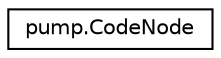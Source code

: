 digraph "Graphical Class Hierarchy"
{
  edge [fontname="Helvetica",fontsize="10",labelfontname="Helvetica",labelfontsize="10"];
  node [fontname="Helvetica",fontsize="10",shape=record];
  rankdir="LR";
  Node1 [label="pump.CodeNode",height=0.2,width=0.4,color="black", fillcolor="white", style="filled",URL="$classpump_1_1_code_node.html"];
}
